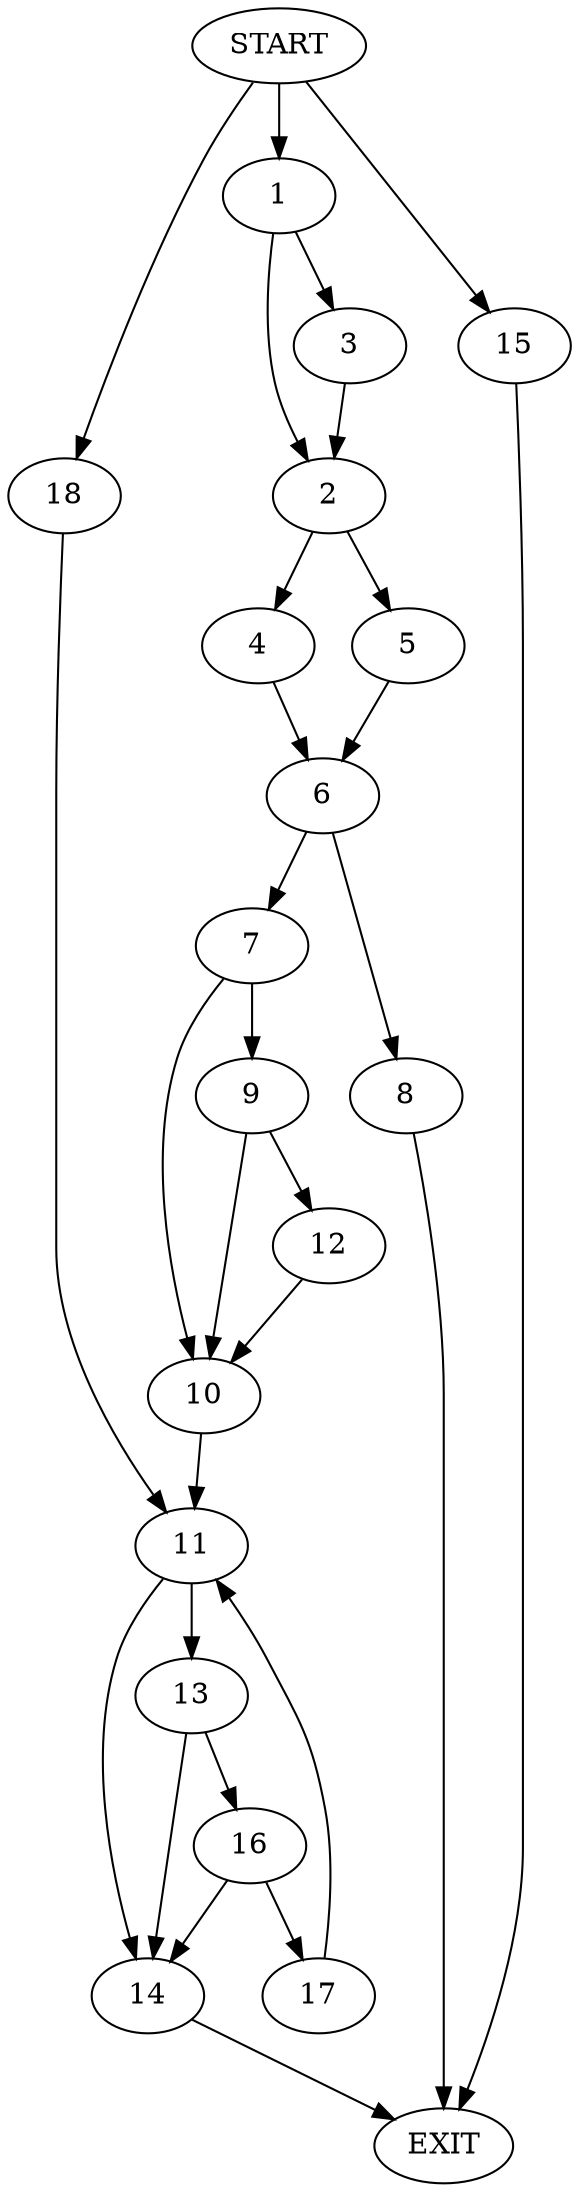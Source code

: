 digraph {
0 [label="START"]
19 [label="EXIT"]
0 -> 1
1 -> 2
1 -> 3
2 -> 4
2 -> 5
3 -> 2
4 -> 6
5 -> 6
6 -> 7
6 -> 8
7 -> 9
7 -> 10
8 -> 19
10 -> 11
9 -> 12
9 -> 10
12 -> 10
11 -> 13
11 -> 14
0 -> 15
15 -> 19
14 -> 19
13 -> 16
13 -> 14
16 -> 17
16 -> 14
17 -> 11
0 -> 18
18 -> 11
}
